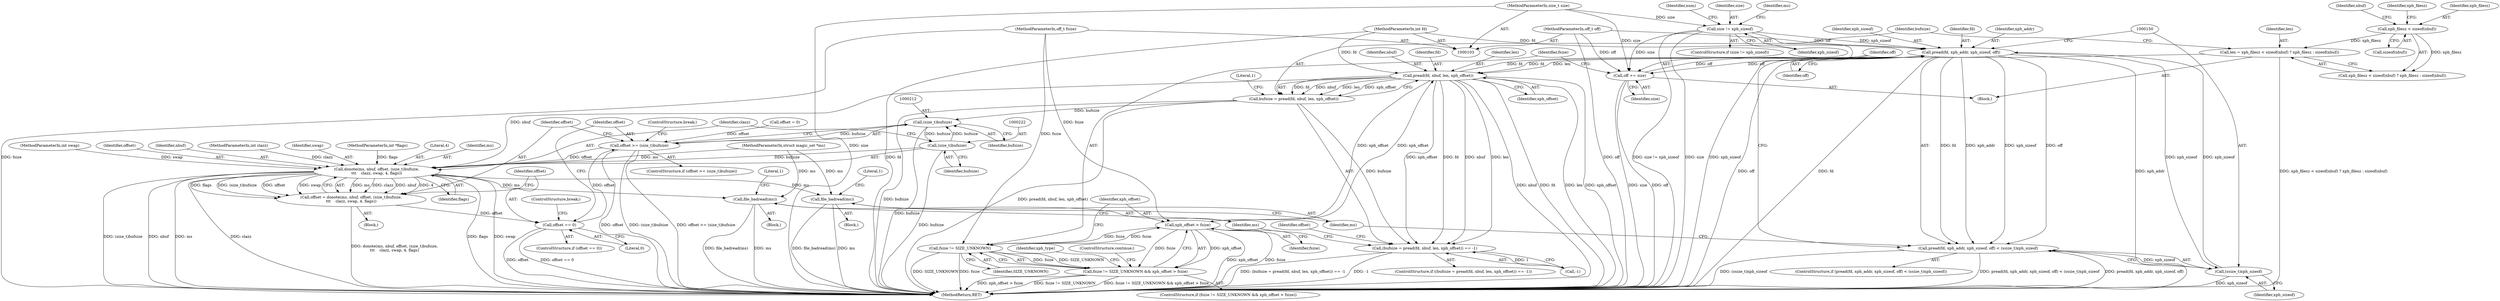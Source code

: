 digraph "0_file_ce90e05774dd77d86cfc8dfa6da57b32816841c4_3@API" {
"1000144" [label="(Call,pread(fd, xph_addr, xph_sizeof, off))"];
"1000190" [label="(Call,pread(fd, nbuf, len, xph_offset))"];
"1000144" [label="(Call,pread(fd, xph_addr, xph_sizeof, off))"];
"1000107" [label="(MethodParameterIn,int fd)"];
"1000149" [label="(Call,(ssize_t)xph_sizeof)"];
"1000121" [label="(Call,size != xph_sizeof)"];
"1000110" [label="(MethodParameterIn,size_t size)"];
"1000158" [label="(Call,off += size)"];
"1000108" [label="(MethodParameterIn,off_t off)"];
"1000176" [label="(Call,len = xph_filesz < sizeof(nbuf) ? xph_filesz : sizeof(nbuf))"];
"1000179" [label="(Call,xph_filesz < sizeof(nbuf))"];
"1000166" [label="(Call,xph_offset > fsize)"];
"1000163" [label="(Call,fsize != SIZE_UNKNOWN)"];
"1000111" [label="(MethodParameterIn,off_t fsize)"];
"1000143" [label="(Call,pread(fd, xph_addr, xph_sizeof, off) < (ssize_t)xph_sizeof)"];
"1000162" [label="(Call,fsize != SIZE_UNKNOWN && xph_offset > fsize)"];
"1000187" [label="(Call,(bufsize = pread(fd, nbuf, len, xph_offset)) == -1)"];
"1000188" [label="(Call,bufsize = pread(fd, nbuf, len, xph_offset))"];
"1000211" [label="(Call,(size_t)bufsize)"];
"1000209" [label="(Call,offset >= (size_t)bufsize)"];
"1000217" [label="(Call,donote(ms, nbuf, offset, (size_t)bufsize,\n\t\t\t    clazz, swap, 4, flags))"];
"1000153" [label="(Call,file_badread(ms))"];
"1000198" [label="(Call,file_badread(ms))"];
"1000215" [label="(Call,offset = donote(ms, nbuf, offset, (size_t)bufsize,\n\t\t\t    clazz, swap, 4, flags))"];
"1000229" [label="(Call,offset == 0)"];
"1000221" [label="(Call,(size_t)bufsize)"];
"1000219" [label="(Identifier,nbuf)"];
"1000211" [label="(Call,(size_t)bufsize)"];
"1000202" [label="(Literal,1)"];
"1000216" [label="(Identifier,offset)"];
"1000160" [label="(Identifier,size)"];
"1000208" [label="(ControlStructure,if (offset >= (size_t)bufsize))"];
"1000105" [label="(MethodParameterIn,int clazz)"];
"1000167" [label="(Identifier,xph_offset)"];
"1000224" [label="(Identifier,clazz)"];
"1000210" [label="(Identifier,offset)"];
"1000128" [label="(Identifier,ms)"];
"1000209" [label="(Call,offset >= (size_t)bufsize)"];
"1000107" [label="(MethodParameterIn,int fd)"];
"1000177" [label="(Identifier,len)"];
"1000231" [label="(Literal,0)"];
"1000138" [label="(Identifier,num)"];
"1000225" [label="(Identifier,swap)"];
"1000112" [label="(MethodParameterIn,int *flags)"];
"1000179" [label="(Call,xph_filesz < sizeof(nbuf))"];
"1000195" [label="(Call,-1)"];
"1000148" [label="(Identifier,off)"];
"1000154" [label="(Identifier,ms)"];
"1000151" [label="(Identifier,xph_sizeof)"];
"1000193" [label="(Identifier,len)"];
"1000142" [label="(ControlStructure,if (pread(fd, xph_addr, xph_sizeof, off) < (ssize_t)xph_sizeof))"];
"1000149" [label="(Call,(ssize_t)xph_sizeof)"];
"1000235" [label="(MethodReturn,RET)"];
"1000120" [label="(ControlStructure,if (size != xph_sizeof))"];
"1000173" [label="(Identifier,xph_type)"];
"1000226" [label="(Literal,4)"];
"1000186" [label="(ControlStructure,if ((bufsize = pread(fd, nbuf, len, xph_offset)) == -1))"];
"1000176" [label="(Call,len = xph_filesz < sizeof(nbuf) ? xph_filesz : sizeof(nbuf))"];
"1000110" [label="(MethodParameterIn,size_t size)"];
"1000166" [label="(Call,xph_offset > fsize)"];
"1000123" [label="(Identifier,xph_sizeof)"];
"1000121" [label="(Call,size != xph_sizeof)"];
"1000197" [label="(Block,)"];
"1000108" [label="(MethodParameterIn,off_t off)"];
"1000194" [label="(Identifier,xph_offset)"];
"1000214" [label="(ControlStructure,break;)"];
"1000217" [label="(Call,donote(ms, nbuf, offset, (size_t)bufsize,\n\t\t\t    clazz, swap, 4, flags))"];
"1000183" [label="(Identifier,xph_filesz)"];
"1000232" [label="(ControlStructure,break;)"];
"1000111" [label="(MethodParameterIn,off_t fsize)"];
"1000158" [label="(Call,off += size)"];
"1000165" [label="(Identifier,SIZE_UNKNOWN)"];
"1000159" [label="(Identifier,off)"];
"1000162" [label="(Call,fsize != SIZE_UNKNOWN && xph_offset > fsize)"];
"1000122" [label="(Identifier,size)"];
"1000144" [label="(Call,pread(fd, xph_addr, xph_sizeof, off))"];
"1000189" [label="(Identifier,bufsize)"];
"1000147" [label="(Identifier,xph_sizeof)"];
"1000141" [label="(Block,)"];
"1000215" [label="(Call,offset = donote(ms, nbuf, offset, (size_t)bufsize,\n\t\t\t    clazz, swap, 4, flags))"];
"1000168" [label="(Identifier,fsize)"];
"1000187" [label="(Call,(bufsize = pread(fd, nbuf, len, xph_offset)) == -1)"];
"1000191" [label="(Identifier,fd)"];
"1000227" [label="(Identifier,flags)"];
"1000190" [label="(Call,pread(fd, nbuf, len, xph_offset))"];
"1000152" [label="(Block,)"];
"1000164" [label="(Identifier,fsize)"];
"1000204" [label="(Identifier,offset)"];
"1000153" [label="(Call,file_badread(ms))"];
"1000221" [label="(Call,(size_t)bufsize)"];
"1000145" [label="(Identifier,fd)"];
"1000199" [label="(Identifier,ms)"];
"1000218" [label="(Identifier,ms)"];
"1000213" [label="(Identifier,bufsize)"];
"1000170" [label="(ControlStructure,continue;)"];
"1000161" [label="(ControlStructure,if (fsize != SIZE_UNKNOWN && xph_offset > fsize))"];
"1000207" [label="(Block,)"];
"1000163" [label="(Call,fsize != SIZE_UNKNOWN)"];
"1000106" [label="(MethodParameterIn,int swap)"];
"1000203" [label="(Call,offset = 0)"];
"1000230" [label="(Identifier,offset)"];
"1000143" [label="(Call,pread(fd, xph_addr, xph_sizeof, off) < (ssize_t)xph_sizeof)"];
"1000180" [label="(Identifier,xph_filesz)"];
"1000157" [label="(Literal,1)"];
"1000104" [label="(MethodParameterIn,struct magic_set *ms)"];
"1000220" [label="(Identifier,offset)"];
"1000185" [label="(Identifier,nbuf)"];
"1000181" [label="(Call,sizeof(nbuf))"];
"1000198" [label="(Call,file_badread(ms))"];
"1000228" [label="(ControlStructure,if (offset == 0))"];
"1000192" [label="(Identifier,nbuf)"];
"1000188" [label="(Call,bufsize = pread(fd, nbuf, len, xph_offset))"];
"1000196" [label="(Literal,1)"];
"1000223" [label="(Identifier,bufsize)"];
"1000178" [label="(Call,xph_filesz < sizeof(nbuf) ? xph_filesz : sizeof(nbuf))"];
"1000146" [label="(Identifier,xph_addr)"];
"1000229" [label="(Call,offset == 0)"];
"1000144" -> "1000143"  [label="AST: "];
"1000144" -> "1000148"  [label="CFG: "];
"1000145" -> "1000144"  [label="AST: "];
"1000146" -> "1000144"  [label="AST: "];
"1000147" -> "1000144"  [label="AST: "];
"1000148" -> "1000144"  [label="AST: "];
"1000150" -> "1000144"  [label="CFG: "];
"1000144" -> "1000235"  [label="DDG: off"];
"1000144" -> "1000235"  [label="DDG: fd"];
"1000144" -> "1000235"  [label="DDG: xph_addr"];
"1000144" -> "1000143"  [label="DDG: fd"];
"1000144" -> "1000143"  [label="DDG: xph_addr"];
"1000144" -> "1000143"  [label="DDG: xph_sizeof"];
"1000144" -> "1000143"  [label="DDG: off"];
"1000190" -> "1000144"  [label="DDG: fd"];
"1000107" -> "1000144"  [label="DDG: fd"];
"1000149" -> "1000144"  [label="DDG: xph_sizeof"];
"1000121" -> "1000144"  [label="DDG: xph_sizeof"];
"1000158" -> "1000144"  [label="DDG: off"];
"1000108" -> "1000144"  [label="DDG: off"];
"1000144" -> "1000149"  [label="DDG: xph_sizeof"];
"1000144" -> "1000158"  [label="DDG: off"];
"1000144" -> "1000190"  [label="DDG: fd"];
"1000190" -> "1000188"  [label="AST: "];
"1000190" -> "1000194"  [label="CFG: "];
"1000191" -> "1000190"  [label="AST: "];
"1000192" -> "1000190"  [label="AST: "];
"1000193" -> "1000190"  [label="AST: "];
"1000194" -> "1000190"  [label="AST: "];
"1000188" -> "1000190"  [label="CFG: "];
"1000190" -> "1000235"  [label="DDG: xph_offset"];
"1000190" -> "1000235"  [label="DDG: fd"];
"1000190" -> "1000235"  [label="DDG: len"];
"1000190" -> "1000235"  [label="DDG: nbuf"];
"1000190" -> "1000166"  [label="DDG: xph_offset"];
"1000190" -> "1000187"  [label="DDG: fd"];
"1000190" -> "1000187"  [label="DDG: nbuf"];
"1000190" -> "1000187"  [label="DDG: len"];
"1000190" -> "1000187"  [label="DDG: xph_offset"];
"1000190" -> "1000188"  [label="DDG: fd"];
"1000190" -> "1000188"  [label="DDG: nbuf"];
"1000190" -> "1000188"  [label="DDG: len"];
"1000190" -> "1000188"  [label="DDG: xph_offset"];
"1000107" -> "1000190"  [label="DDG: fd"];
"1000176" -> "1000190"  [label="DDG: len"];
"1000166" -> "1000190"  [label="DDG: xph_offset"];
"1000190" -> "1000217"  [label="DDG: nbuf"];
"1000107" -> "1000103"  [label="AST: "];
"1000107" -> "1000235"  [label="DDG: fd"];
"1000149" -> "1000143"  [label="AST: "];
"1000149" -> "1000151"  [label="CFG: "];
"1000150" -> "1000149"  [label="AST: "];
"1000151" -> "1000149"  [label="AST: "];
"1000143" -> "1000149"  [label="CFG: "];
"1000149" -> "1000235"  [label="DDG: xph_sizeof"];
"1000149" -> "1000143"  [label="DDG: xph_sizeof"];
"1000121" -> "1000120"  [label="AST: "];
"1000121" -> "1000123"  [label="CFG: "];
"1000122" -> "1000121"  [label="AST: "];
"1000123" -> "1000121"  [label="AST: "];
"1000128" -> "1000121"  [label="CFG: "];
"1000138" -> "1000121"  [label="CFG: "];
"1000121" -> "1000235"  [label="DDG: xph_sizeof"];
"1000121" -> "1000235"  [label="DDG: size != xph_sizeof"];
"1000121" -> "1000235"  [label="DDG: size"];
"1000110" -> "1000121"  [label="DDG: size"];
"1000121" -> "1000158"  [label="DDG: size"];
"1000110" -> "1000103"  [label="AST: "];
"1000110" -> "1000235"  [label="DDG: size"];
"1000110" -> "1000158"  [label="DDG: size"];
"1000158" -> "1000141"  [label="AST: "];
"1000158" -> "1000160"  [label="CFG: "];
"1000159" -> "1000158"  [label="AST: "];
"1000160" -> "1000158"  [label="AST: "];
"1000164" -> "1000158"  [label="CFG: "];
"1000158" -> "1000235"  [label="DDG: off"];
"1000158" -> "1000235"  [label="DDG: size"];
"1000108" -> "1000158"  [label="DDG: off"];
"1000108" -> "1000103"  [label="AST: "];
"1000108" -> "1000235"  [label="DDG: off"];
"1000176" -> "1000141"  [label="AST: "];
"1000176" -> "1000178"  [label="CFG: "];
"1000177" -> "1000176"  [label="AST: "];
"1000178" -> "1000176"  [label="AST: "];
"1000189" -> "1000176"  [label="CFG: "];
"1000176" -> "1000235"  [label="DDG: xph_filesz < sizeof(nbuf) ? xph_filesz : sizeof(nbuf)"];
"1000179" -> "1000176"  [label="DDG: xph_filesz"];
"1000179" -> "1000178"  [label="AST: "];
"1000179" -> "1000181"  [label="CFG: "];
"1000180" -> "1000179"  [label="AST: "];
"1000181" -> "1000179"  [label="AST: "];
"1000183" -> "1000179"  [label="CFG: "];
"1000185" -> "1000179"  [label="CFG: "];
"1000179" -> "1000178"  [label="DDG: xph_filesz"];
"1000166" -> "1000162"  [label="AST: "];
"1000166" -> "1000168"  [label="CFG: "];
"1000167" -> "1000166"  [label="AST: "];
"1000168" -> "1000166"  [label="AST: "];
"1000162" -> "1000166"  [label="CFG: "];
"1000166" -> "1000235"  [label="DDG: fsize"];
"1000166" -> "1000235"  [label="DDG: xph_offset"];
"1000166" -> "1000163"  [label="DDG: fsize"];
"1000166" -> "1000162"  [label="DDG: xph_offset"];
"1000166" -> "1000162"  [label="DDG: fsize"];
"1000163" -> "1000166"  [label="DDG: fsize"];
"1000111" -> "1000166"  [label="DDG: fsize"];
"1000163" -> "1000162"  [label="AST: "];
"1000163" -> "1000165"  [label="CFG: "];
"1000164" -> "1000163"  [label="AST: "];
"1000165" -> "1000163"  [label="AST: "];
"1000167" -> "1000163"  [label="CFG: "];
"1000162" -> "1000163"  [label="CFG: "];
"1000163" -> "1000235"  [label="DDG: fsize"];
"1000163" -> "1000235"  [label="DDG: SIZE_UNKNOWN"];
"1000163" -> "1000162"  [label="DDG: fsize"];
"1000163" -> "1000162"  [label="DDG: SIZE_UNKNOWN"];
"1000111" -> "1000163"  [label="DDG: fsize"];
"1000111" -> "1000103"  [label="AST: "];
"1000111" -> "1000235"  [label="DDG: fsize"];
"1000143" -> "1000142"  [label="AST: "];
"1000154" -> "1000143"  [label="CFG: "];
"1000159" -> "1000143"  [label="CFG: "];
"1000143" -> "1000235"  [label="DDG: pread(fd, xph_addr, xph_sizeof, off)"];
"1000143" -> "1000235"  [label="DDG: (ssize_t)xph_sizeof"];
"1000143" -> "1000235"  [label="DDG: pread(fd, xph_addr, xph_sizeof, off) < (ssize_t)xph_sizeof"];
"1000162" -> "1000161"  [label="AST: "];
"1000170" -> "1000162"  [label="CFG: "];
"1000173" -> "1000162"  [label="CFG: "];
"1000162" -> "1000235"  [label="DDG: xph_offset > fsize"];
"1000162" -> "1000235"  [label="DDG: fsize != SIZE_UNKNOWN"];
"1000162" -> "1000235"  [label="DDG: fsize != SIZE_UNKNOWN && xph_offset > fsize"];
"1000187" -> "1000186"  [label="AST: "];
"1000187" -> "1000195"  [label="CFG: "];
"1000188" -> "1000187"  [label="AST: "];
"1000195" -> "1000187"  [label="AST: "];
"1000199" -> "1000187"  [label="CFG: "];
"1000204" -> "1000187"  [label="CFG: "];
"1000187" -> "1000235"  [label="DDG: (bufsize = pread(fd, nbuf, len, xph_offset)) == -1"];
"1000187" -> "1000235"  [label="DDG: -1"];
"1000188" -> "1000187"  [label="DDG: bufsize"];
"1000195" -> "1000187"  [label="DDG: 1"];
"1000189" -> "1000188"  [label="AST: "];
"1000196" -> "1000188"  [label="CFG: "];
"1000188" -> "1000235"  [label="DDG: pread(fd, nbuf, len, xph_offset)"];
"1000188" -> "1000235"  [label="DDG: bufsize"];
"1000188" -> "1000211"  [label="DDG: bufsize"];
"1000211" -> "1000209"  [label="AST: "];
"1000211" -> "1000213"  [label="CFG: "];
"1000212" -> "1000211"  [label="AST: "];
"1000213" -> "1000211"  [label="AST: "];
"1000209" -> "1000211"  [label="CFG: "];
"1000211" -> "1000235"  [label="DDG: bufsize"];
"1000211" -> "1000209"  [label="DDG: bufsize"];
"1000221" -> "1000211"  [label="DDG: bufsize"];
"1000211" -> "1000221"  [label="DDG: bufsize"];
"1000209" -> "1000208"  [label="AST: "];
"1000210" -> "1000209"  [label="AST: "];
"1000214" -> "1000209"  [label="CFG: "];
"1000216" -> "1000209"  [label="CFG: "];
"1000209" -> "1000235"  [label="DDG: offset >= (size_t)bufsize"];
"1000209" -> "1000235"  [label="DDG: offset"];
"1000209" -> "1000235"  [label="DDG: (size_t)bufsize"];
"1000229" -> "1000209"  [label="DDG: offset"];
"1000203" -> "1000209"  [label="DDG: offset"];
"1000209" -> "1000217"  [label="DDG: offset"];
"1000217" -> "1000215"  [label="AST: "];
"1000217" -> "1000227"  [label="CFG: "];
"1000218" -> "1000217"  [label="AST: "];
"1000219" -> "1000217"  [label="AST: "];
"1000220" -> "1000217"  [label="AST: "];
"1000221" -> "1000217"  [label="AST: "];
"1000224" -> "1000217"  [label="AST: "];
"1000225" -> "1000217"  [label="AST: "];
"1000226" -> "1000217"  [label="AST: "];
"1000227" -> "1000217"  [label="AST: "];
"1000215" -> "1000217"  [label="CFG: "];
"1000217" -> "1000235"  [label="DDG: swap"];
"1000217" -> "1000235"  [label="DDG: (size_t)bufsize"];
"1000217" -> "1000235"  [label="DDG: flags"];
"1000217" -> "1000235"  [label="DDG: nbuf"];
"1000217" -> "1000235"  [label="DDG: ms"];
"1000217" -> "1000235"  [label="DDG: clazz"];
"1000217" -> "1000153"  [label="DDG: ms"];
"1000217" -> "1000198"  [label="DDG: ms"];
"1000217" -> "1000215"  [label="DDG: ms"];
"1000217" -> "1000215"  [label="DDG: clazz"];
"1000217" -> "1000215"  [label="DDG: nbuf"];
"1000217" -> "1000215"  [label="DDG: 4"];
"1000217" -> "1000215"  [label="DDG: flags"];
"1000217" -> "1000215"  [label="DDG: (size_t)bufsize"];
"1000217" -> "1000215"  [label="DDG: offset"];
"1000217" -> "1000215"  [label="DDG: swap"];
"1000104" -> "1000217"  [label="DDG: ms"];
"1000221" -> "1000217"  [label="DDG: bufsize"];
"1000105" -> "1000217"  [label="DDG: clazz"];
"1000106" -> "1000217"  [label="DDG: swap"];
"1000112" -> "1000217"  [label="DDG: flags"];
"1000153" -> "1000152"  [label="AST: "];
"1000153" -> "1000154"  [label="CFG: "];
"1000154" -> "1000153"  [label="AST: "];
"1000157" -> "1000153"  [label="CFG: "];
"1000153" -> "1000235"  [label="DDG: ms"];
"1000153" -> "1000235"  [label="DDG: file_badread(ms)"];
"1000104" -> "1000153"  [label="DDG: ms"];
"1000198" -> "1000197"  [label="AST: "];
"1000198" -> "1000199"  [label="CFG: "];
"1000199" -> "1000198"  [label="AST: "];
"1000202" -> "1000198"  [label="CFG: "];
"1000198" -> "1000235"  [label="DDG: ms"];
"1000198" -> "1000235"  [label="DDG: file_badread(ms)"];
"1000104" -> "1000198"  [label="DDG: ms"];
"1000215" -> "1000207"  [label="AST: "];
"1000216" -> "1000215"  [label="AST: "];
"1000230" -> "1000215"  [label="CFG: "];
"1000215" -> "1000235"  [label="DDG: donote(ms, nbuf, offset, (size_t)bufsize,\n\t\t\t    clazz, swap, 4, flags)"];
"1000215" -> "1000229"  [label="DDG: offset"];
"1000229" -> "1000228"  [label="AST: "];
"1000229" -> "1000231"  [label="CFG: "];
"1000230" -> "1000229"  [label="AST: "];
"1000231" -> "1000229"  [label="AST: "];
"1000210" -> "1000229"  [label="CFG: "];
"1000232" -> "1000229"  [label="CFG: "];
"1000229" -> "1000235"  [label="DDG: offset == 0"];
"1000229" -> "1000235"  [label="DDG: offset"];
"1000221" -> "1000223"  [label="CFG: "];
"1000222" -> "1000221"  [label="AST: "];
"1000223" -> "1000221"  [label="AST: "];
"1000224" -> "1000221"  [label="CFG: "];
"1000221" -> "1000235"  [label="DDG: bufsize"];
}
